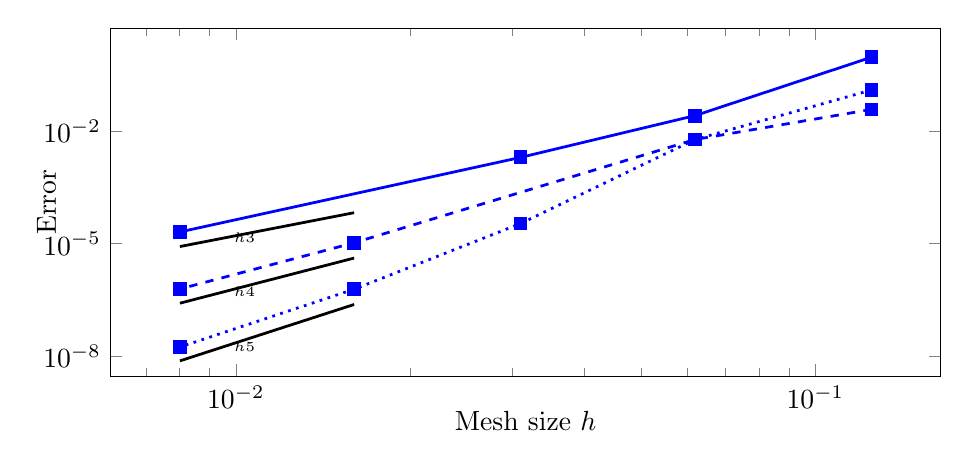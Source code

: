 \begin{tikzpicture}%
\begin{axis}[xmode=log,ymode=log,height=6cm,mark options={solid},xlabel={Mesh size $h$},ylabel={Error},ylabel style={yshift=-0.4cm},xlabel style={yshift=0.2cm},width=1\textwidth]%
\addplot[mark=square*,color=blue,line width=1pt,solid] coordinates {%
(0.125,0.935)%
(0.062,0.026)%
(0.031,0.002)%
(0.016,0.0)%
(0.008,2.058e-05)%
};%
%
%
\addplot[line width=1pt,samples=100,forget plot,yshift=-0.2cm,domain={0.016:0.008},draw=black]{43.15*x^3} node[right, pos=0.75] {\tiny{$h3$}};%
\addplot[mark=square*,color=blue,line width=1pt,dashed] coordinates {%
(0.125,0.038)%
(0.062,0.006)%
(0.031,0.0)%
(0.016,1.062e-05)%
(0.008,6.213e-07)%
};%
%
%
\addplot[line width=1pt,samples=100,forget plot,yshift=-0.2cm,domain={0.016:0.008},draw=black]{166.767*x^4} node[right, pos=0.75] {\tiny{$h4$}};%
\addplot[mark=square*,color=blue,line width=1pt,dotted] coordinates {%
(0.125,0.125)%
(0.062,0.006)%
(0.031,3.463e-05)%
(0.016,6.135e-07)%
(0.008,1.76e-08)%
};%
%
%
\addplot[line width=1pt,samples=100,forget plot,yshift=-0.2cm,domain={0.016:0.008},draw=black]{604.638*x^5} node[right, pos=0.75] {\tiny{$h5$}};%
\end{axis}%
\end{tikzpicture}%
